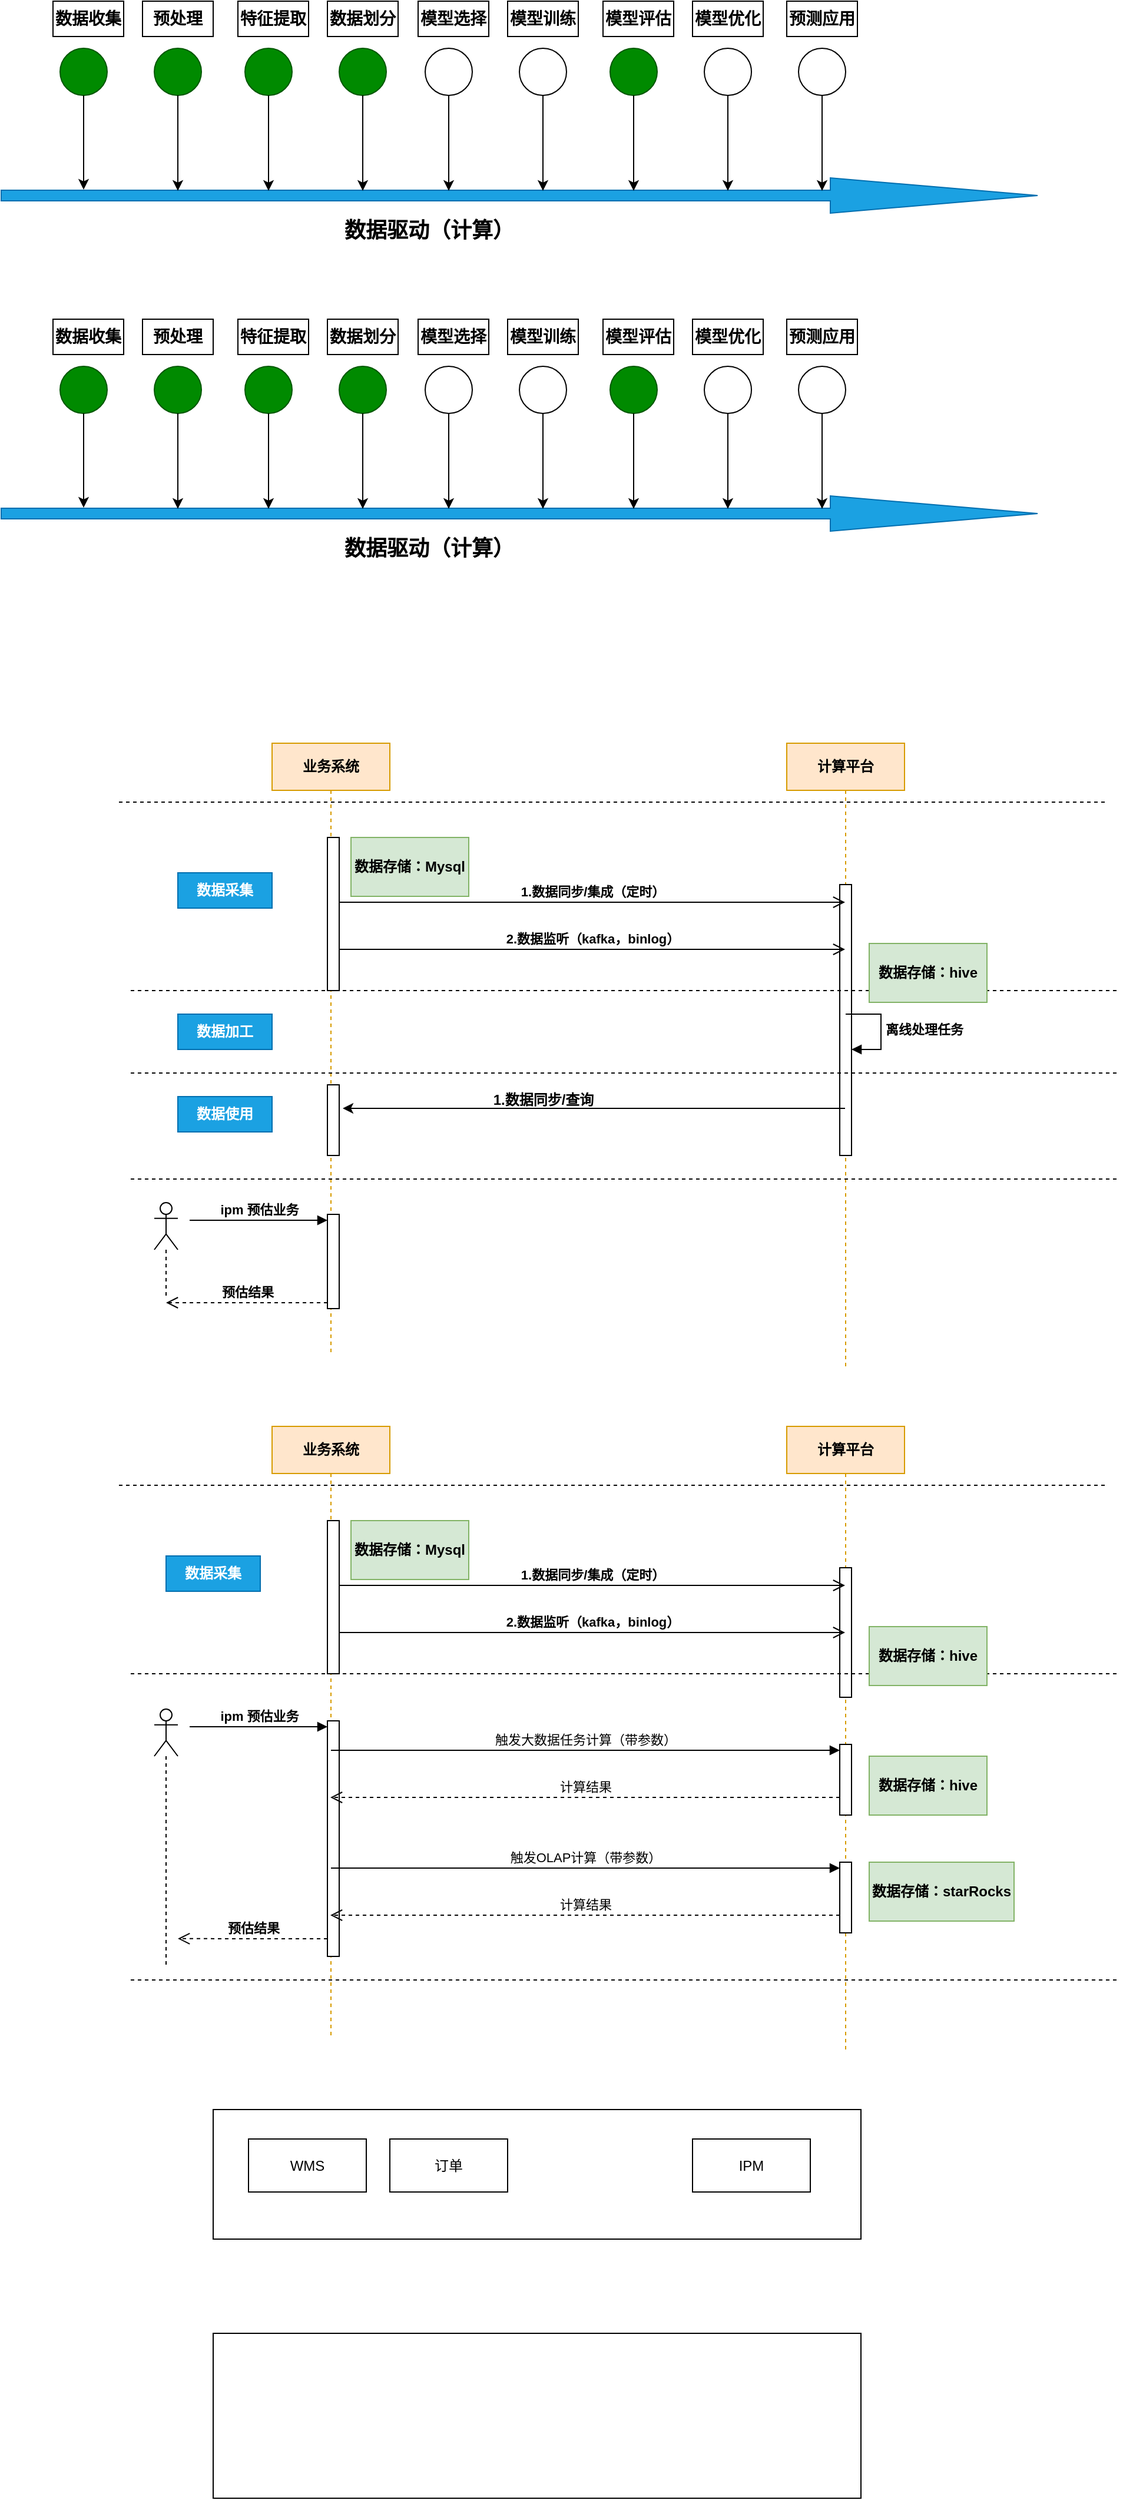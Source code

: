 <mxfile version="24.7.7">
  <diagram name="第 1 页" id="owHbSVxYOdPzx7tkZsbH">
    <mxGraphModel dx="2261" dy="761" grid="1" gridSize="10" guides="1" tooltips="1" connect="1" arrows="1" fold="1" page="1" pageScale="1" pageWidth="827" pageHeight="1169" math="0" shadow="0">
      <root>
        <mxCell id="0" />
        <mxCell id="1" parent="0" />
        <mxCell id="5HXwB_OHcQCp0-oOfn8B-1" value="" style="shape=singleArrow;whiteSpace=wrap;html=1;fillColor=#1ba1e2;fontColor=#ffffff;strokeColor=#006EAF;fontStyle=1;fontSize=14;" parent="1" vertex="1">
          <mxGeometry x="-10" y="280" width="880" height="30" as="geometry" />
        </mxCell>
        <mxCell id="5HXwB_OHcQCp0-oOfn8B-2" value="" style="ellipse;whiteSpace=wrap;html=1;aspect=fixed;fillColor=#008a00;fontColor=#ffffff;strokeColor=#005700;fontStyle=1;fontSize=14;" parent="1" vertex="1">
          <mxGeometry x="40" y="170" width="40" height="40" as="geometry" />
        </mxCell>
        <mxCell id="5HXwB_OHcQCp0-oOfn8B-3" style="edgeStyle=orthogonalEdgeStyle;rounded=0;orthogonalLoop=1;jettySize=auto;html=1;exitX=0.5;exitY=1;exitDx=0;exitDy=0;fontStyle=1;fontSize=14;" parent="1" source="5HXwB_OHcQCp0-oOfn8B-2" edge="1">
          <mxGeometry relative="1" as="geometry">
            <mxPoint x="60" y="290" as="targetPoint" />
          </mxGeometry>
        </mxCell>
        <mxCell id="5HXwB_OHcQCp0-oOfn8B-4" value="数据收集" style="rounded=0;whiteSpace=wrap;html=1;fontStyle=1;fontSize=14;" parent="1" vertex="1">
          <mxGeometry x="34" y="130" width="60" height="30" as="geometry" />
        </mxCell>
        <mxCell id="5HXwB_OHcQCp0-oOfn8B-5" value="" style="ellipse;whiteSpace=wrap;html=1;aspect=fixed;fillColor=#008a00;fontColor=#ffffff;strokeColor=#005700;fontStyle=1;fontSize=14;" parent="1" vertex="1">
          <mxGeometry x="120" y="170" width="40" height="40" as="geometry" />
        </mxCell>
        <mxCell id="5HXwB_OHcQCp0-oOfn8B-6" style="edgeStyle=orthogonalEdgeStyle;rounded=0;orthogonalLoop=1;jettySize=auto;html=1;exitX=0.5;exitY=1;exitDx=0;exitDy=0;entryX=0.044;entryY=0.275;entryDx=0;entryDy=0;entryPerimeter=0;fontStyle=1;fontSize=14;" parent="1" source="5HXwB_OHcQCp0-oOfn8B-5" edge="1">
          <mxGeometry relative="1" as="geometry">
            <mxPoint x="140" y="291" as="targetPoint" />
          </mxGeometry>
        </mxCell>
        <mxCell id="5HXwB_OHcQCp0-oOfn8B-7" value="预处理" style="rounded=0;whiteSpace=wrap;html=1;fontStyle=1;fontSize=14;" parent="1" vertex="1">
          <mxGeometry x="110" y="130" width="60" height="30" as="geometry" />
        </mxCell>
        <mxCell id="5HXwB_OHcQCp0-oOfn8B-11" value="" style="ellipse;whiteSpace=wrap;html=1;aspect=fixed;fillColor=#008a00;fontColor=#ffffff;strokeColor=#005700;fontStyle=1;fontSize=14;" parent="1" vertex="1">
          <mxGeometry x="197" y="170" width="40" height="40" as="geometry" />
        </mxCell>
        <mxCell id="5HXwB_OHcQCp0-oOfn8B-12" style="edgeStyle=orthogonalEdgeStyle;rounded=0;orthogonalLoop=1;jettySize=auto;html=1;exitX=0.5;exitY=1;exitDx=0;exitDy=0;entryX=0.044;entryY=0.275;entryDx=0;entryDy=0;entryPerimeter=0;fontStyle=1;fontSize=14;" parent="1" source="5HXwB_OHcQCp0-oOfn8B-11" edge="1">
          <mxGeometry relative="1" as="geometry">
            <mxPoint x="217" y="291" as="targetPoint" />
          </mxGeometry>
        </mxCell>
        <mxCell id="5HXwB_OHcQCp0-oOfn8B-13" value="特征提取" style="rounded=0;whiteSpace=wrap;html=1;fontStyle=1;fontSize=14;" parent="1" vertex="1">
          <mxGeometry x="191" y="130" width="60" height="30" as="geometry" />
        </mxCell>
        <mxCell id="5HXwB_OHcQCp0-oOfn8B-14" value="" style="ellipse;whiteSpace=wrap;html=1;aspect=fixed;fillColor=#008a00;fontColor=#ffffff;strokeColor=#005700;fontStyle=1;fontSize=14;" parent="1" vertex="1">
          <mxGeometry x="277" y="170" width="40" height="40" as="geometry" />
        </mxCell>
        <mxCell id="5HXwB_OHcQCp0-oOfn8B-15" style="edgeStyle=orthogonalEdgeStyle;rounded=0;orthogonalLoop=1;jettySize=auto;html=1;exitX=0.5;exitY=1;exitDx=0;exitDy=0;entryX=0.044;entryY=0.275;entryDx=0;entryDy=0;entryPerimeter=0;fontStyle=1;fontSize=14;" parent="1" source="5HXwB_OHcQCp0-oOfn8B-14" edge="1">
          <mxGeometry relative="1" as="geometry">
            <mxPoint x="297" y="291" as="targetPoint" />
          </mxGeometry>
        </mxCell>
        <mxCell id="5HXwB_OHcQCp0-oOfn8B-16" value="数据划分" style="rounded=0;whiteSpace=wrap;html=1;fontStyle=1;fontSize=14;" parent="1" vertex="1">
          <mxGeometry x="267" y="130" width="60" height="30" as="geometry" />
        </mxCell>
        <mxCell id="5HXwB_OHcQCp0-oOfn8B-17" value="" style="ellipse;whiteSpace=wrap;html=1;aspect=fixed;fontStyle=1;fontSize=14;" parent="1" vertex="1">
          <mxGeometry x="350" y="170" width="40" height="40" as="geometry" />
        </mxCell>
        <mxCell id="5HXwB_OHcQCp0-oOfn8B-18" style="edgeStyle=orthogonalEdgeStyle;rounded=0;orthogonalLoop=1;jettySize=auto;html=1;exitX=0.5;exitY=1;exitDx=0;exitDy=0;entryX=0.044;entryY=0.275;entryDx=0;entryDy=0;entryPerimeter=0;fontStyle=1;fontSize=14;" parent="1" source="5HXwB_OHcQCp0-oOfn8B-17" edge="1">
          <mxGeometry relative="1" as="geometry">
            <mxPoint x="370" y="291" as="targetPoint" />
          </mxGeometry>
        </mxCell>
        <mxCell id="5HXwB_OHcQCp0-oOfn8B-19" value="模型选择" style="rounded=0;whiteSpace=wrap;html=1;fontStyle=1;fontSize=14;" parent="1" vertex="1">
          <mxGeometry x="344" y="130" width="60" height="30" as="geometry" />
        </mxCell>
        <mxCell id="5HXwB_OHcQCp0-oOfn8B-20" value="" style="ellipse;whiteSpace=wrap;html=1;aspect=fixed;fontStyle=1;fontSize=14;" parent="1" vertex="1">
          <mxGeometry x="430" y="170" width="40" height="40" as="geometry" />
        </mxCell>
        <mxCell id="5HXwB_OHcQCp0-oOfn8B-21" style="edgeStyle=orthogonalEdgeStyle;rounded=0;orthogonalLoop=1;jettySize=auto;html=1;exitX=0.5;exitY=1;exitDx=0;exitDy=0;entryX=0.044;entryY=0.275;entryDx=0;entryDy=0;entryPerimeter=0;fontStyle=1;fontSize=14;" parent="1" source="5HXwB_OHcQCp0-oOfn8B-20" edge="1">
          <mxGeometry relative="1" as="geometry">
            <mxPoint x="450" y="291" as="targetPoint" />
          </mxGeometry>
        </mxCell>
        <mxCell id="5HXwB_OHcQCp0-oOfn8B-22" value="模型训练" style="rounded=0;whiteSpace=wrap;html=1;fontStyle=1;fontSize=14;" parent="1" vertex="1">
          <mxGeometry x="420" y="130" width="60" height="30" as="geometry" />
        </mxCell>
        <mxCell id="5HXwB_OHcQCp0-oOfn8B-23" value="" style="ellipse;whiteSpace=wrap;html=1;aspect=fixed;fillColor=#008a00;fontColor=#ffffff;strokeColor=#005700;fontStyle=1;fontSize=14;" parent="1" vertex="1">
          <mxGeometry x="507" y="170" width="40" height="40" as="geometry" />
        </mxCell>
        <mxCell id="5HXwB_OHcQCp0-oOfn8B-24" style="edgeStyle=orthogonalEdgeStyle;rounded=0;orthogonalLoop=1;jettySize=auto;html=1;exitX=0.5;exitY=1;exitDx=0;exitDy=0;entryX=0.044;entryY=0.275;entryDx=0;entryDy=0;entryPerimeter=0;fontStyle=1;fontSize=14;" parent="1" source="5HXwB_OHcQCp0-oOfn8B-23" edge="1">
          <mxGeometry relative="1" as="geometry">
            <mxPoint x="527" y="291" as="targetPoint" />
          </mxGeometry>
        </mxCell>
        <mxCell id="5HXwB_OHcQCp0-oOfn8B-25" value="模型评估" style="rounded=0;whiteSpace=wrap;html=1;fontStyle=1;fontSize=14;" parent="1" vertex="1">
          <mxGeometry x="501" y="130" width="60" height="30" as="geometry" />
        </mxCell>
        <mxCell id="5HXwB_OHcQCp0-oOfn8B-26" value="" style="ellipse;whiteSpace=wrap;html=1;aspect=fixed;fontStyle=1;fontSize=14;" parent="1" vertex="1">
          <mxGeometry x="587" y="170" width="40" height="40" as="geometry" />
        </mxCell>
        <mxCell id="5HXwB_OHcQCp0-oOfn8B-27" style="edgeStyle=orthogonalEdgeStyle;rounded=0;orthogonalLoop=1;jettySize=auto;html=1;exitX=0.5;exitY=1;exitDx=0;exitDy=0;entryX=0.044;entryY=0.275;entryDx=0;entryDy=0;entryPerimeter=0;fontStyle=1;fontSize=14;" parent="1" source="5HXwB_OHcQCp0-oOfn8B-26" edge="1">
          <mxGeometry relative="1" as="geometry">
            <mxPoint x="607" y="291" as="targetPoint" />
          </mxGeometry>
        </mxCell>
        <mxCell id="5HXwB_OHcQCp0-oOfn8B-28" value="模型优化" style="rounded=0;whiteSpace=wrap;html=1;fontStyle=1;fontSize=14;" parent="1" vertex="1">
          <mxGeometry x="577" y="130" width="60" height="30" as="geometry" />
        </mxCell>
        <mxCell id="5HXwB_OHcQCp0-oOfn8B-29" value="" style="ellipse;whiteSpace=wrap;html=1;aspect=fixed;fontStyle=1;fontSize=14;" parent="1" vertex="1">
          <mxGeometry x="667" y="170" width="40" height="40" as="geometry" />
        </mxCell>
        <mxCell id="5HXwB_OHcQCp0-oOfn8B-30" style="edgeStyle=orthogonalEdgeStyle;rounded=0;orthogonalLoop=1;jettySize=auto;html=1;exitX=0.5;exitY=1;exitDx=0;exitDy=0;entryX=0.044;entryY=0.275;entryDx=0;entryDy=0;entryPerimeter=0;fontStyle=1;fontSize=14;" parent="1" source="5HXwB_OHcQCp0-oOfn8B-29" edge="1">
          <mxGeometry relative="1" as="geometry">
            <mxPoint x="687" y="291" as="targetPoint" />
          </mxGeometry>
        </mxCell>
        <mxCell id="5HXwB_OHcQCp0-oOfn8B-31" value="预测应用" style="rounded=0;whiteSpace=wrap;html=1;fontStyle=1;fontSize=14;" parent="1" vertex="1">
          <mxGeometry x="657" y="130" width="60" height="30" as="geometry" />
        </mxCell>
        <mxCell id="5HXwB_OHcQCp0-oOfn8B-33" value="&lt;b&gt;&lt;font style=&quot;font-size: 18px;&quot;&gt;数据驱动（计算）&lt;/font&gt;&lt;/b&gt;" style="text;html=1;align=center;verticalAlign=middle;whiteSpace=wrap;rounded=0;" parent="1" vertex="1">
          <mxGeometry x="267" y="310" width="173" height="30" as="geometry" />
        </mxCell>
        <mxCell id="ORa2LLu_vDoPb8wGNu_X-2" value="" style="shape=singleArrow;whiteSpace=wrap;html=1;fillColor=#1ba1e2;fontColor=#ffffff;strokeColor=#006EAF;fontStyle=1;fontSize=14;" vertex="1" parent="1">
          <mxGeometry x="-10" y="550" width="880" height="30" as="geometry" />
        </mxCell>
        <mxCell id="ORa2LLu_vDoPb8wGNu_X-3" value="" style="ellipse;whiteSpace=wrap;html=1;aspect=fixed;fillColor=#008a00;fontColor=#ffffff;strokeColor=#005700;fontStyle=1;fontSize=14;" vertex="1" parent="1">
          <mxGeometry x="40" y="440" width="40" height="40" as="geometry" />
        </mxCell>
        <mxCell id="ORa2LLu_vDoPb8wGNu_X-4" style="edgeStyle=orthogonalEdgeStyle;rounded=0;orthogonalLoop=1;jettySize=auto;html=1;exitX=0.5;exitY=1;exitDx=0;exitDy=0;fontStyle=1;fontSize=14;" edge="1" parent="1" source="ORa2LLu_vDoPb8wGNu_X-3">
          <mxGeometry relative="1" as="geometry">
            <mxPoint x="60" y="560" as="targetPoint" />
          </mxGeometry>
        </mxCell>
        <mxCell id="ORa2LLu_vDoPb8wGNu_X-5" value="数据收集" style="rounded=0;whiteSpace=wrap;html=1;fontStyle=1;fontSize=14;" vertex="1" parent="1">
          <mxGeometry x="34" y="400" width="60" height="30" as="geometry" />
        </mxCell>
        <mxCell id="ORa2LLu_vDoPb8wGNu_X-6" value="" style="ellipse;whiteSpace=wrap;html=1;aspect=fixed;fillColor=#008a00;fontColor=#ffffff;strokeColor=#005700;fontStyle=1;fontSize=14;" vertex="1" parent="1">
          <mxGeometry x="120" y="440" width="40" height="40" as="geometry" />
        </mxCell>
        <mxCell id="ORa2LLu_vDoPb8wGNu_X-7" style="edgeStyle=orthogonalEdgeStyle;rounded=0;orthogonalLoop=1;jettySize=auto;html=1;exitX=0.5;exitY=1;exitDx=0;exitDy=0;entryX=0.044;entryY=0.275;entryDx=0;entryDy=0;entryPerimeter=0;fontStyle=1;fontSize=14;" edge="1" parent="1" source="ORa2LLu_vDoPb8wGNu_X-6">
          <mxGeometry relative="1" as="geometry">
            <mxPoint x="140" y="561" as="targetPoint" />
          </mxGeometry>
        </mxCell>
        <mxCell id="ORa2LLu_vDoPb8wGNu_X-8" value="预处理" style="rounded=0;whiteSpace=wrap;html=1;fontStyle=1;fontSize=14;" vertex="1" parent="1">
          <mxGeometry x="110" y="400" width="60" height="30" as="geometry" />
        </mxCell>
        <mxCell id="ORa2LLu_vDoPb8wGNu_X-9" value="" style="ellipse;whiteSpace=wrap;html=1;aspect=fixed;fillColor=#008a00;fontColor=#ffffff;strokeColor=#005700;fontStyle=1;fontSize=14;" vertex="1" parent="1">
          <mxGeometry x="197" y="440" width="40" height="40" as="geometry" />
        </mxCell>
        <mxCell id="ORa2LLu_vDoPb8wGNu_X-10" style="edgeStyle=orthogonalEdgeStyle;rounded=0;orthogonalLoop=1;jettySize=auto;html=1;exitX=0.5;exitY=1;exitDx=0;exitDy=0;entryX=0.044;entryY=0.275;entryDx=0;entryDy=0;entryPerimeter=0;fontStyle=1;fontSize=14;" edge="1" parent="1" source="ORa2LLu_vDoPb8wGNu_X-9">
          <mxGeometry relative="1" as="geometry">
            <mxPoint x="217" y="561" as="targetPoint" />
          </mxGeometry>
        </mxCell>
        <mxCell id="ORa2LLu_vDoPb8wGNu_X-11" value="特征提取" style="rounded=0;whiteSpace=wrap;html=1;fontStyle=1;fontSize=14;" vertex="1" parent="1">
          <mxGeometry x="191" y="400" width="60" height="30" as="geometry" />
        </mxCell>
        <mxCell id="ORa2LLu_vDoPb8wGNu_X-12" value="" style="ellipse;whiteSpace=wrap;html=1;aspect=fixed;fillColor=#008a00;fontColor=#ffffff;strokeColor=#005700;fontStyle=1;fontSize=14;" vertex="1" parent="1">
          <mxGeometry x="277" y="440" width="40" height="40" as="geometry" />
        </mxCell>
        <mxCell id="ORa2LLu_vDoPb8wGNu_X-13" style="edgeStyle=orthogonalEdgeStyle;rounded=0;orthogonalLoop=1;jettySize=auto;html=1;exitX=0.5;exitY=1;exitDx=0;exitDy=0;entryX=0.044;entryY=0.275;entryDx=0;entryDy=0;entryPerimeter=0;fontStyle=1;fontSize=14;" edge="1" parent="1" source="ORa2LLu_vDoPb8wGNu_X-12">
          <mxGeometry relative="1" as="geometry">
            <mxPoint x="297" y="561" as="targetPoint" />
          </mxGeometry>
        </mxCell>
        <mxCell id="ORa2LLu_vDoPb8wGNu_X-14" value="数据划分" style="rounded=0;whiteSpace=wrap;html=1;fontStyle=1;fontSize=14;" vertex="1" parent="1">
          <mxGeometry x="267" y="400" width="60" height="30" as="geometry" />
        </mxCell>
        <mxCell id="ORa2LLu_vDoPb8wGNu_X-15" value="" style="ellipse;whiteSpace=wrap;html=1;aspect=fixed;fontStyle=1;fontSize=14;" vertex="1" parent="1">
          <mxGeometry x="350" y="440" width="40" height="40" as="geometry" />
        </mxCell>
        <mxCell id="ORa2LLu_vDoPb8wGNu_X-16" style="edgeStyle=orthogonalEdgeStyle;rounded=0;orthogonalLoop=1;jettySize=auto;html=1;exitX=0.5;exitY=1;exitDx=0;exitDy=0;entryX=0.044;entryY=0.275;entryDx=0;entryDy=0;entryPerimeter=0;fontStyle=1;fontSize=14;" edge="1" parent="1" source="ORa2LLu_vDoPb8wGNu_X-15">
          <mxGeometry relative="1" as="geometry">
            <mxPoint x="370" y="561" as="targetPoint" />
          </mxGeometry>
        </mxCell>
        <mxCell id="ORa2LLu_vDoPb8wGNu_X-17" value="模型选择" style="rounded=0;whiteSpace=wrap;html=1;fontStyle=1;fontSize=14;" vertex="1" parent="1">
          <mxGeometry x="344" y="400" width="60" height="30" as="geometry" />
        </mxCell>
        <mxCell id="ORa2LLu_vDoPb8wGNu_X-18" value="" style="ellipse;whiteSpace=wrap;html=1;aspect=fixed;fontStyle=1;fontSize=14;" vertex="1" parent="1">
          <mxGeometry x="430" y="440" width="40" height="40" as="geometry" />
        </mxCell>
        <mxCell id="ORa2LLu_vDoPb8wGNu_X-19" style="edgeStyle=orthogonalEdgeStyle;rounded=0;orthogonalLoop=1;jettySize=auto;html=1;exitX=0.5;exitY=1;exitDx=0;exitDy=0;entryX=0.044;entryY=0.275;entryDx=0;entryDy=0;entryPerimeter=0;fontStyle=1;fontSize=14;" edge="1" parent="1" source="ORa2LLu_vDoPb8wGNu_X-18">
          <mxGeometry relative="1" as="geometry">
            <mxPoint x="450" y="561" as="targetPoint" />
          </mxGeometry>
        </mxCell>
        <mxCell id="ORa2LLu_vDoPb8wGNu_X-20" value="模型训练" style="rounded=0;whiteSpace=wrap;html=1;fontStyle=1;fontSize=14;" vertex="1" parent="1">
          <mxGeometry x="420" y="400" width="60" height="30" as="geometry" />
        </mxCell>
        <mxCell id="ORa2LLu_vDoPb8wGNu_X-21" value="" style="ellipse;whiteSpace=wrap;html=1;aspect=fixed;fillColor=#008a00;fontColor=#ffffff;strokeColor=#005700;fontStyle=1;fontSize=14;" vertex="1" parent="1">
          <mxGeometry x="507" y="440" width="40" height="40" as="geometry" />
        </mxCell>
        <mxCell id="ORa2LLu_vDoPb8wGNu_X-22" style="edgeStyle=orthogonalEdgeStyle;rounded=0;orthogonalLoop=1;jettySize=auto;html=1;exitX=0.5;exitY=1;exitDx=0;exitDy=0;entryX=0.044;entryY=0.275;entryDx=0;entryDy=0;entryPerimeter=0;fontStyle=1;fontSize=14;" edge="1" parent="1" source="ORa2LLu_vDoPb8wGNu_X-21">
          <mxGeometry relative="1" as="geometry">
            <mxPoint x="527" y="561" as="targetPoint" />
          </mxGeometry>
        </mxCell>
        <mxCell id="ORa2LLu_vDoPb8wGNu_X-23" value="模型评估" style="rounded=0;whiteSpace=wrap;html=1;fontStyle=1;fontSize=14;" vertex="1" parent="1">
          <mxGeometry x="501" y="400" width="60" height="30" as="geometry" />
        </mxCell>
        <mxCell id="ORa2LLu_vDoPb8wGNu_X-24" value="" style="ellipse;whiteSpace=wrap;html=1;aspect=fixed;fontStyle=1;fontSize=14;" vertex="1" parent="1">
          <mxGeometry x="587" y="440" width="40" height="40" as="geometry" />
        </mxCell>
        <mxCell id="ORa2LLu_vDoPb8wGNu_X-25" style="edgeStyle=orthogonalEdgeStyle;rounded=0;orthogonalLoop=1;jettySize=auto;html=1;exitX=0.5;exitY=1;exitDx=0;exitDy=0;entryX=0.044;entryY=0.275;entryDx=0;entryDy=0;entryPerimeter=0;fontStyle=1;fontSize=14;" edge="1" parent="1" source="ORa2LLu_vDoPb8wGNu_X-24">
          <mxGeometry relative="1" as="geometry">
            <mxPoint x="607" y="561" as="targetPoint" />
          </mxGeometry>
        </mxCell>
        <mxCell id="ORa2LLu_vDoPb8wGNu_X-26" value="模型优化" style="rounded=0;whiteSpace=wrap;html=1;fontStyle=1;fontSize=14;" vertex="1" parent="1">
          <mxGeometry x="577" y="400" width="60" height="30" as="geometry" />
        </mxCell>
        <mxCell id="ORa2LLu_vDoPb8wGNu_X-27" value="" style="ellipse;whiteSpace=wrap;html=1;aspect=fixed;fontStyle=1;fontSize=14;" vertex="1" parent="1">
          <mxGeometry x="667" y="440" width="40" height="40" as="geometry" />
        </mxCell>
        <mxCell id="ORa2LLu_vDoPb8wGNu_X-28" style="edgeStyle=orthogonalEdgeStyle;rounded=0;orthogonalLoop=1;jettySize=auto;html=1;exitX=0.5;exitY=1;exitDx=0;exitDy=0;entryX=0.044;entryY=0.275;entryDx=0;entryDy=0;entryPerimeter=0;fontStyle=1;fontSize=14;" edge="1" parent="1" source="ORa2LLu_vDoPb8wGNu_X-27">
          <mxGeometry relative="1" as="geometry">
            <mxPoint x="687" y="561" as="targetPoint" />
          </mxGeometry>
        </mxCell>
        <mxCell id="ORa2LLu_vDoPb8wGNu_X-29" value="预测应用" style="rounded=0;whiteSpace=wrap;html=1;fontStyle=1;fontSize=14;" vertex="1" parent="1">
          <mxGeometry x="657" y="400" width="60" height="30" as="geometry" />
        </mxCell>
        <mxCell id="ORa2LLu_vDoPb8wGNu_X-30" value="&lt;b&gt;&lt;font style=&quot;font-size: 18px;&quot;&gt;数据驱动（计算）&lt;/font&gt;&lt;/b&gt;" style="text;html=1;align=center;verticalAlign=middle;whiteSpace=wrap;rounded=0;" vertex="1" parent="1">
          <mxGeometry x="267" y="580" width="173" height="30" as="geometry" />
        </mxCell>
        <mxCell id="ORa2LLu_vDoPb8wGNu_X-36" value="业务系统" style="shape=umlLifeline;perimeter=lifelinePerimeter;whiteSpace=wrap;html=1;container=1;dropTarget=0;collapsible=0;recursiveResize=0;outlineConnect=0;portConstraint=eastwest;newEdgeStyle={&quot;curved&quot;:0,&quot;rounded&quot;:0};fontStyle=1;fillColor=#ffe6cc;strokeColor=#d79b00;" vertex="1" parent="1">
          <mxGeometry x="220" y="760" width="100" height="520" as="geometry" />
        </mxCell>
        <mxCell id="ORa2LLu_vDoPb8wGNu_X-38" value="" style="html=1;points=[[0,0,0,0,5],[0,1,0,0,-5],[1,0,0,0,5],[1,1,0,0,-5]];perimeter=orthogonalPerimeter;outlineConnect=0;targetShapes=umlLifeline;portConstraint=eastwest;newEdgeStyle={&quot;curved&quot;:0,&quot;rounded&quot;:0};fontStyle=1" vertex="1" parent="ORa2LLu_vDoPb8wGNu_X-36">
          <mxGeometry x="47" y="80" width="10" height="130" as="geometry" />
        </mxCell>
        <mxCell id="ORa2LLu_vDoPb8wGNu_X-54" value="" style="html=1;points=[[0,0,0,0,5],[0,1,0,0,-5],[1,0,0,0,5],[1,1,0,0,-5]];perimeter=orthogonalPerimeter;outlineConnect=0;targetShapes=umlLifeline;portConstraint=eastwest;newEdgeStyle={&quot;curved&quot;:0,&quot;rounded&quot;:0};fontStyle=1" vertex="1" parent="ORa2LLu_vDoPb8wGNu_X-36">
          <mxGeometry x="47" y="290" width="10" height="60" as="geometry" />
        </mxCell>
        <mxCell id="ORa2LLu_vDoPb8wGNu_X-61" value="" style="html=1;points=[[0,0,0,0,5],[0,1,0,0,-5],[1,0,0,0,5],[1,1,0,0,-5]];perimeter=orthogonalPerimeter;outlineConnect=0;targetShapes=umlLifeline;portConstraint=eastwest;newEdgeStyle={&quot;curved&quot;:0,&quot;rounded&quot;:0};fontStyle=1" vertex="1" parent="ORa2LLu_vDoPb8wGNu_X-36">
          <mxGeometry x="47" y="400" width="10" height="80" as="geometry" />
        </mxCell>
        <mxCell id="ORa2LLu_vDoPb8wGNu_X-62" value="ipm 预估业务" style="html=1;verticalAlign=bottom;endArrow=block;curved=0;rounded=0;entryX=0;entryY=0;entryDx=0;entryDy=5;fontStyle=1" edge="1" target="ORa2LLu_vDoPb8wGNu_X-61" parent="ORa2LLu_vDoPb8wGNu_X-36">
          <mxGeometry relative="1" as="geometry">
            <mxPoint x="-70" y="405" as="sourcePoint" />
          </mxGeometry>
        </mxCell>
        <mxCell id="ORa2LLu_vDoPb8wGNu_X-63" value="预估结果" style="html=1;verticalAlign=bottom;endArrow=open;dashed=1;endSize=8;curved=0;rounded=0;exitX=0;exitY=1;exitDx=0;exitDy=-5;fontStyle=1" edge="1" source="ORa2LLu_vDoPb8wGNu_X-61" parent="ORa2LLu_vDoPb8wGNu_X-36">
          <mxGeometry relative="1" as="geometry">
            <mxPoint x="-90" y="475" as="targetPoint" />
          </mxGeometry>
        </mxCell>
        <mxCell id="ORa2LLu_vDoPb8wGNu_X-37" value="计算平台" style="shape=umlLifeline;perimeter=lifelinePerimeter;whiteSpace=wrap;html=1;container=1;dropTarget=0;collapsible=0;recursiveResize=0;outlineConnect=0;portConstraint=eastwest;newEdgeStyle={&quot;curved&quot;:0,&quot;rounded&quot;:0};fontStyle=1;fillColor=#ffe6cc;strokeColor=#d79b00;" vertex="1" parent="1">
          <mxGeometry x="657" y="760" width="100" height="530" as="geometry" />
        </mxCell>
        <mxCell id="ORa2LLu_vDoPb8wGNu_X-42" value="" style="html=1;points=[[0,0,0,0,5],[0,1,0,0,-5],[1,0,0,0,5],[1,1,0,0,-5]];perimeter=orthogonalPerimeter;outlineConnect=0;targetShapes=umlLifeline;portConstraint=eastwest;newEdgeStyle={&quot;curved&quot;:0,&quot;rounded&quot;:0};fontStyle=1" vertex="1" parent="ORa2LLu_vDoPb8wGNu_X-37">
          <mxGeometry x="45" y="120" width="10" height="230" as="geometry" />
        </mxCell>
        <mxCell id="ORa2LLu_vDoPb8wGNu_X-43" value="离线处理任务" style="html=1;align=left;spacingLeft=2;endArrow=block;rounded=0;edgeStyle=orthogonalEdgeStyle;curved=0;rounded=0;fontStyle=1" edge="1" parent="ORa2LLu_vDoPb8wGNu_X-37">
          <mxGeometry relative="1" as="geometry">
            <mxPoint x="50" y="230" as="sourcePoint" />
            <Array as="points">
              <mxPoint x="80" y="260" />
            </Array>
            <mxPoint x="55" y="260" as="targetPoint" />
          </mxGeometry>
        </mxCell>
        <mxCell id="ORa2LLu_vDoPb8wGNu_X-40" value="1.数据同步/集成（定时）" style="html=1;verticalAlign=bottom;endArrow=open;endSize=8;curved=0;rounded=0;exitX=1;exitY=1;exitDx=0;exitDy=-5;fontStyle=1" edge="1" parent="1">
          <mxGeometry relative="1" as="geometry">
            <mxPoint x="706.5" y="895" as="targetPoint" />
            <mxPoint x="277" y="895" as="sourcePoint" />
          </mxGeometry>
        </mxCell>
        <mxCell id="ORa2LLu_vDoPb8wGNu_X-44" value="" style="endArrow=none;dashed=1;html=1;rounded=0;fontStyle=1" edge="1" parent="1">
          <mxGeometry width="50" height="50" relative="1" as="geometry">
            <mxPoint x="90" y="810" as="sourcePoint" />
            <mxPoint x="930" y="810" as="targetPoint" />
          </mxGeometry>
        </mxCell>
        <mxCell id="ORa2LLu_vDoPb8wGNu_X-45" value="" style="endArrow=none;dashed=1;html=1;rounded=0;fontStyle=1" edge="1" parent="1">
          <mxGeometry width="50" height="50" relative="1" as="geometry">
            <mxPoint x="100" y="970" as="sourcePoint" />
            <mxPoint x="940" y="970" as="targetPoint" />
          </mxGeometry>
        </mxCell>
        <mxCell id="ORa2LLu_vDoPb8wGNu_X-46" value="数据采集" style="rounded=0;whiteSpace=wrap;html=1;fontStyle=1;fillColor=#1ba1e2;fontColor=#ffffff;strokeColor=#006EAF;" vertex="1" parent="1">
          <mxGeometry x="140" y="870" width="80" height="30" as="geometry" />
        </mxCell>
        <mxCell id="ORa2LLu_vDoPb8wGNu_X-47" value="" style="rounded=0;whiteSpace=wrap;html=1;" vertex="1" parent="1">
          <mxGeometry x="170" y="1920" width="550" height="110" as="geometry" />
        </mxCell>
        <mxCell id="ORa2LLu_vDoPb8wGNu_X-48" value="WMS" style="rounded=0;whiteSpace=wrap;html=1;" vertex="1" parent="1">
          <mxGeometry x="200" y="1945" width="100" height="45" as="geometry" />
        </mxCell>
        <mxCell id="ORa2LLu_vDoPb8wGNu_X-49" value="订单" style="rounded=0;whiteSpace=wrap;html=1;" vertex="1" parent="1">
          <mxGeometry x="320" y="1945" width="100" height="45" as="geometry" />
        </mxCell>
        <mxCell id="ORa2LLu_vDoPb8wGNu_X-50" value="IPM" style="rounded=0;whiteSpace=wrap;html=1;" vertex="1" parent="1">
          <mxGeometry x="577" y="1945" width="100" height="45" as="geometry" />
        </mxCell>
        <mxCell id="ORa2LLu_vDoPb8wGNu_X-51" value="" style="rounded=0;whiteSpace=wrap;html=1;" vertex="1" parent="1">
          <mxGeometry x="170" y="2110" width="550" height="140" as="geometry" />
        </mxCell>
        <mxCell id="ORa2LLu_vDoPb8wGNu_X-53" value="2.数据监听（kafka，binlog）" style="html=1;verticalAlign=bottom;endArrow=open;endSize=8;curved=0;rounded=0;exitX=1;exitY=1;exitDx=0;exitDy=-5;fontStyle=1" edge="1" parent="1">
          <mxGeometry relative="1" as="geometry">
            <mxPoint x="706.5" y="935" as="targetPoint" />
            <mxPoint x="277" y="935" as="sourcePoint" />
          </mxGeometry>
        </mxCell>
        <mxCell id="ORa2LLu_vDoPb8wGNu_X-55" value="" style="endArrow=classic;html=1;rounded=0;fontStyle=1" edge="1" parent="1" source="ORa2LLu_vDoPb8wGNu_X-37">
          <mxGeometry width="50" height="50" relative="1" as="geometry">
            <mxPoint x="370" y="1070" as="sourcePoint" />
            <mxPoint x="280" y="1070" as="targetPoint" />
          </mxGeometry>
        </mxCell>
        <mxCell id="ORa2LLu_vDoPb8wGNu_X-56" value="" style="endArrow=none;dashed=1;html=1;rounded=0;fontStyle=1" edge="1" parent="1">
          <mxGeometry width="50" height="50" relative="1" as="geometry">
            <mxPoint x="100" y="1040" as="sourcePoint" />
            <mxPoint x="940" y="1040" as="targetPoint" />
          </mxGeometry>
        </mxCell>
        <mxCell id="ORa2LLu_vDoPb8wGNu_X-57" value="1.数据同步/查询" style="text;html=1;align=center;verticalAlign=middle;resizable=0;points=[];autosize=1;strokeColor=none;fillColor=none;fontStyle=1" vertex="1" parent="1">
          <mxGeometry x="395" y="1048" width="110" height="30" as="geometry" />
        </mxCell>
        <mxCell id="ORa2LLu_vDoPb8wGNu_X-58" value="数据加工" style="rounded=0;whiteSpace=wrap;html=1;fontStyle=1;fillColor=#1ba1e2;fontColor=#ffffff;strokeColor=#006EAF;" vertex="1" parent="1">
          <mxGeometry x="140" y="990" width="80" height="30" as="geometry" />
        </mxCell>
        <mxCell id="ORa2LLu_vDoPb8wGNu_X-59" value="数据使用" style="rounded=0;whiteSpace=wrap;html=1;fontStyle=1;fillColor=#1ba1e2;fontColor=#ffffff;strokeColor=#006EAF;" vertex="1" parent="1">
          <mxGeometry x="140" y="1060" width="80" height="30" as="geometry" />
        </mxCell>
        <mxCell id="ORa2LLu_vDoPb8wGNu_X-60" value="" style="shape=umlLifeline;perimeter=lifelinePerimeter;whiteSpace=wrap;html=1;container=1;dropTarget=0;collapsible=0;recursiveResize=0;outlineConnect=0;portConstraint=eastwest;newEdgeStyle={&quot;curved&quot;:0,&quot;rounded&quot;:0};participant=umlActor;fontStyle=1" vertex="1" parent="1">
          <mxGeometry x="120" y="1150" width="20" height="80" as="geometry" />
        </mxCell>
        <mxCell id="ORa2LLu_vDoPb8wGNu_X-64" value="" style="endArrow=none;dashed=1;html=1;rounded=0;fontStyle=1" edge="1" parent="1">
          <mxGeometry width="50" height="50" relative="1" as="geometry">
            <mxPoint x="100" y="1130" as="sourcePoint" />
            <mxPoint x="940" y="1130" as="targetPoint" />
          </mxGeometry>
        </mxCell>
        <mxCell id="ORa2LLu_vDoPb8wGNu_X-65" value="&lt;b&gt;数据存储：hive&lt;/b&gt;" style="rounded=0;whiteSpace=wrap;html=1;fillColor=#d5e8d4;strokeColor=#82b366;" vertex="1" parent="1">
          <mxGeometry x="727" y="930" width="100" height="50" as="geometry" />
        </mxCell>
        <mxCell id="ORa2LLu_vDoPb8wGNu_X-66" value="&lt;b&gt;数据存储：Mysql&lt;/b&gt;" style="rounded=0;whiteSpace=wrap;html=1;fillColor=#d5e8d4;strokeColor=#82b366;" vertex="1" parent="1">
          <mxGeometry x="287" y="840" width="100" height="50" as="geometry" />
        </mxCell>
        <mxCell id="ORa2LLu_vDoPb8wGNu_X-67" value="业务系统" style="shape=umlLifeline;perimeter=lifelinePerimeter;whiteSpace=wrap;html=1;container=1;dropTarget=0;collapsible=0;recursiveResize=0;outlineConnect=0;portConstraint=eastwest;newEdgeStyle={&quot;curved&quot;:0,&quot;rounded&quot;:0};fontStyle=1;fillColor=#ffe6cc;strokeColor=#d79b00;" vertex="1" parent="1">
          <mxGeometry x="220" y="1340" width="100" height="520" as="geometry" />
        </mxCell>
        <mxCell id="ORa2LLu_vDoPb8wGNu_X-68" value="" style="html=1;points=[[0,0,0,0,5],[0,1,0,0,-5],[1,0,0,0,5],[1,1,0,0,-5]];perimeter=orthogonalPerimeter;outlineConnect=0;targetShapes=umlLifeline;portConstraint=eastwest;newEdgeStyle={&quot;curved&quot;:0,&quot;rounded&quot;:0};fontStyle=1" vertex="1" parent="ORa2LLu_vDoPb8wGNu_X-67">
          <mxGeometry x="47" y="80" width="10" height="130" as="geometry" />
        </mxCell>
        <mxCell id="ORa2LLu_vDoPb8wGNu_X-70" value="" style="html=1;points=[[0,0,0,0,5],[0,1,0,0,-5],[1,0,0,0,5],[1,1,0,0,-5]];perimeter=orthogonalPerimeter;outlineConnect=0;targetShapes=umlLifeline;portConstraint=eastwest;newEdgeStyle={&quot;curved&quot;:0,&quot;rounded&quot;:0};fontStyle=1" vertex="1" parent="ORa2LLu_vDoPb8wGNu_X-67">
          <mxGeometry x="47" y="250" width="10" height="200" as="geometry" />
        </mxCell>
        <mxCell id="ORa2LLu_vDoPb8wGNu_X-71" value="ipm 预估业务" style="html=1;verticalAlign=bottom;endArrow=block;curved=0;rounded=0;entryX=0;entryY=0;entryDx=0;entryDy=5;fontStyle=1" edge="1" parent="ORa2LLu_vDoPb8wGNu_X-67" target="ORa2LLu_vDoPb8wGNu_X-70">
          <mxGeometry relative="1" as="geometry">
            <mxPoint x="-70" y="255" as="sourcePoint" />
          </mxGeometry>
        </mxCell>
        <mxCell id="ORa2LLu_vDoPb8wGNu_X-72" value="预估结果" style="html=1;verticalAlign=bottom;endArrow=open;dashed=1;endSize=8;curved=0;rounded=0;exitX=0;exitY=1;exitDx=0;exitDy=-5;fontStyle=1;entryX=1;entryY=0.886;entryDx=0;entryDy=0;entryPerimeter=0;" edge="1" parent="ORa2LLu_vDoPb8wGNu_X-67" target="ORa2LLu_vDoPb8wGNu_X-86">
          <mxGeometry relative="1" as="geometry">
            <mxPoint x="-100" y="435" as="targetPoint" />
            <mxPoint x="47" y="435" as="sourcePoint" />
          </mxGeometry>
        </mxCell>
        <mxCell id="ORa2LLu_vDoPb8wGNu_X-73" value="计算平台" style="shape=umlLifeline;perimeter=lifelinePerimeter;whiteSpace=wrap;html=1;container=1;dropTarget=0;collapsible=0;recursiveResize=0;outlineConnect=0;portConstraint=eastwest;newEdgeStyle={&quot;curved&quot;:0,&quot;rounded&quot;:0};fontStyle=1;fillColor=#ffe6cc;strokeColor=#d79b00;" vertex="1" parent="1">
          <mxGeometry x="657" y="1340" width="100" height="530" as="geometry" />
        </mxCell>
        <mxCell id="ORa2LLu_vDoPb8wGNu_X-74" value="" style="html=1;points=[[0,0,0,0,5],[0,1,0,0,-5],[1,0,0,0,5],[1,1,0,0,-5]];perimeter=orthogonalPerimeter;outlineConnect=0;targetShapes=umlLifeline;portConstraint=eastwest;newEdgeStyle={&quot;curved&quot;:0,&quot;rounded&quot;:0};fontStyle=1" vertex="1" parent="ORa2LLu_vDoPb8wGNu_X-73">
          <mxGeometry x="45" y="120" width="10" height="110" as="geometry" />
        </mxCell>
        <mxCell id="ORa2LLu_vDoPb8wGNu_X-91" value="" style="html=1;points=[[0,0,0,0,5],[0,1,0,0,-5],[1,0,0,0,5],[1,1,0,0,-5]];perimeter=orthogonalPerimeter;outlineConnect=0;targetShapes=umlLifeline;portConstraint=eastwest;newEdgeStyle={&quot;curved&quot;:0,&quot;rounded&quot;:0};" vertex="1" parent="ORa2LLu_vDoPb8wGNu_X-73">
          <mxGeometry x="45" y="270" width="10" height="60" as="geometry" />
        </mxCell>
        <mxCell id="ORa2LLu_vDoPb8wGNu_X-76" value="1.数据同步/集成（定时）" style="html=1;verticalAlign=bottom;endArrow=open;endSize=8;curved=0;rounded=0;exitX=1;exitY=1;exitDx=0;exitDy=-5;fontStyle=1" edge="1" parent="1">
          <mxGeometry relative="1" as="geometry">
            <mxPoint x="706.5" y="1475" as="targetPoint" />
            <mxPoint x="277" y="1475" as="sourcePoint" />
          </mxGeometry>
        </mxCell>
        <mxCell id="ORa2LLu_vDoPb8wGNu_X-77" value="" style="endArrow=none;dashed=1;html=1;rounded=0;fontStyle=1" edge="1" parent="1">
          <mxGeometry width="50" height="50" relative="1" as="geometry">
            <mxPoint x="90" y="1390" as="sourcePoint" />
            <mxPoint x="930" y="1390" as="targetPoint" />
          </mxGeometry>
        </mxCell>
        <mxCell id="ORa2LLu_vDoPb8wGNu_X-78" value="" style="endArrow=none;dashed=1;html=1;rounded=0;fontStyle=1" edge="1" parent="1">
          <mxGeometry width="50" height="50" relative="1" as="geometry">
            <mxPoint x="100" y="1550" as="sourcePoint" />
            <mxPoint x="940" y="1550" as="targetPoint" />
          </mxGeometry>
        </mxCell>
        <mxCell id="ORa2LLu_vDoPb8wGNu_X-79" value="数据采集" style="rounded=0;whiteSpace=wrap;html=1;fontStyle=1;fillColor=#1ba1e2;fontColor=#ffffff;strokeColor=#006EAF;" vertex="1" parent="1">
          <mxGeometry x="130" y="1450" width="80" height="30" as="geometry" />
        </mxCell>
        <mxCell id="ORa2LLu_vDoPb8wGNu_X-80" value="2.数据监听（kafka，binlog）" style="html=1;verticalAlign=bottom;endArrow=open;endSize=8;curved=0;rounded=0;exitX=1;exitY=1;exitDx=0;exitDy=-5;fontStyle=1" edge="1" parent="1">
          <mxGeometry relative="1" as="geometry">
            <mxPoint x="706.5" y="1515" as="targetPoint" />
            <mxPoint x="277" y="1515" as="sourcePoint" />
          </mxGeometry>
        </mxCell>
        <mxCell id="ORa2LLu_vDoPb8wGNu_X-86" value="" style="shape=umlLifeline;perimeter=lifelinePerimeter;whiteSpace=wrap;html=1;container=1;dropTarget=0;collapsible=0;recursiveResize=0;outlineConnect=0;portConstraint=eastwest;newEdgeStyle={&quot;curved&quot;:0,&quot;rounded&quot;:0};participant=umlActor;fontStyle=1" vertex="1" parent="1">
          <mxGeometry x="120" y="1580" width="20" height="220" as="geometry" />
        </mxCell>
        <mxCell id="ORa2LLu_vDoPb8wGNu_X-87" value="" style="endArrow=none;dashed=1;html=1;rounded=0;fontStyle=1" edge="1" parent="1">
          <mxGeometry width="50" height="50" relative="1" as="geometry">
            <mxPoint x="100" y="1810" as="sourcePoint" />
            <mxPoint x="940" y="1810" as="targetPoint" />
          </mxGeometry>
        </mxCell>
        <mxCell id="ORa2LLu_vDoPb8wGNu_X-88" value="&lt;b&gt;数据存储：hive&lt;/b&gt;" style="rounded=0;whiteSpace=wrap;html=1;fillColor=#d5e8d4;strokeColor=#82b366;" vertex="1" parent="1">
          <mxGeometry x="727" y="1510" width="100" height="50" as="geometry" />
        </mxCell>
        <mxCell id="ORa2LLu_vDoPb8wGNu_X-89" value="&lt;b&gt;数据存储：Mysql&lt;/b&gt;" style="rounded=0;whiteSpace=wrap;html=1;fillColor=#d5e8d4;strokeColor=#82b366;" vertex="1" parent="1">
          <mxGeometry x="287" y="1420" width="100" height="50" as="geometry" />
        </mxCell>
        <mxCell id="ORa2LLu_vDoPb8wGNu_X-92" value="触发大数据任务计算（带参数）" style="html=1;verticalAlign=bottom;endArrow=block;curved=0;rounded=0;entryX=0;entryY=0;entryDx=0;entryDy=5;" edge="1" target="ORa2LLu_vDoPb8wGNu_X-91" parent="1" source="ORa2LLu_vDoPb8wGNu_X-67">
          <mxGeometry relative="1" as="geometry">
            <mxPoint x="632" y="1615" as="sourcePoint" />
          </mxGeometry>
        </mxCell>
        <mxCell id="ORa2LLu_vDoPb8wGNu_X-93" value="计算结果" style="html=1;verticalAlign=bottom;endArrow=open;dashed=1;endSize=8;curved=0;rounded=0;exitX=0;exitY=1;exitDx=0;exitDy=-5;" edge="1" parent="1">
          <mxGeometry relative="1" as="geometry">
            <mxPoint x="269.5" y="1655" as="targetPoint" />
            <mxPoint x="702" y="1655" as="sourcePoint" />
          </mxGeometry>
        </mxCell>
        <mxCell id="ORa2LLu_vDoPb8wGNu_X-95" value="" style="html=1;points=[[0,0,0,0,5],[0,1,0,0,-5],[1,0,0,0,5],[1,1,0,0,-5]];perimeter=orthogonalPerimeter;outlineConnect=0;targetShapes=umlLifeline;portConstraint=eastwest;newEdgeStyle={&quot;curved&quot;:0,&quot;rounded&quot;:0};" vertex="1" parent="1">
          <mxGeometry x="702" y="1710" width="10" height="60" as="geometry" />
        </mxCell>
        <mxCell id="ORa2LLu_vDoPb8wGNu_X-96" value="触发OLAP计算（带参数）" style="html=1;verticalAlign=bottom;endArrow=block;curved=0;rounded=0;entryX=0;entryY=0;entryDx=0;entryDy=5;" edge="1" parent="1" target="ORa2LLu_vDoPb8wGNu_X-95">
          <mxGeometry relative="1" as="geometry">
            <mxPoint x="270" y="1715" as="sourcePoint" />
          </mxGeometry>
        </mxCell>
        <mxCell id="ORa2LLu_vDoPb8wGNu_X-97" value="计算结果" style="html=1;verticalAlign=bottom;endArrow=open;dashed=1;endSize=8;curved=0;rounded=0;exitX=0;exitY=1;exitDx=0;exitDy=-5;" edge="1" parent="1">
          <mxGeometry relative="1" as="geometry">
            <mxPoint x="269.5" y="1755" as="targetPoint" />
            <mxPoint x="702" y="1755" as="sourcePoint" />
          </mxGeometry>
        </mxCell>
        <mxCell id="ORa2LLu_vDoPb8wGNu_X-98" value="&lt;b&gt;数据存储：hive&lt;/b&gt;" style="rounded=0;whiteSpace=wrap;html=1;fillColor=#d5e8d4;strokeColor=#82b366;" vertex="1" parent="1">
          <mxGeometry x="727" y="1620" width="100" height="50" as="geometry" />
        </mxCell>
        <mxCell id="ORa2LLu_vDoPb8wGNu_X-99" value="&lt;b&gt;数据存储：starRocks&lt;/b&gt;" style="rounded=0;whiteSpace=wrap;html=1;fillColor=#d5e8d4;strokeColor=#82b366;" vertex="1" parent="1">
          <mxGeometry x="727" y="1710" width="123" height="50" as="geometry" />
        </mxCell>
      </root>
    </mxGraphModel>
  </diagram>
</mxfile>
